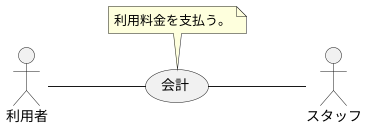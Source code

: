 @startuml BusinessUsecase

left to right direction

actor 利用者
actor スタッフ

利用者 -- (会計)
(会計) -- スタッフ

note top of (会計)
利用料金を支払う。
end note

@enduml
